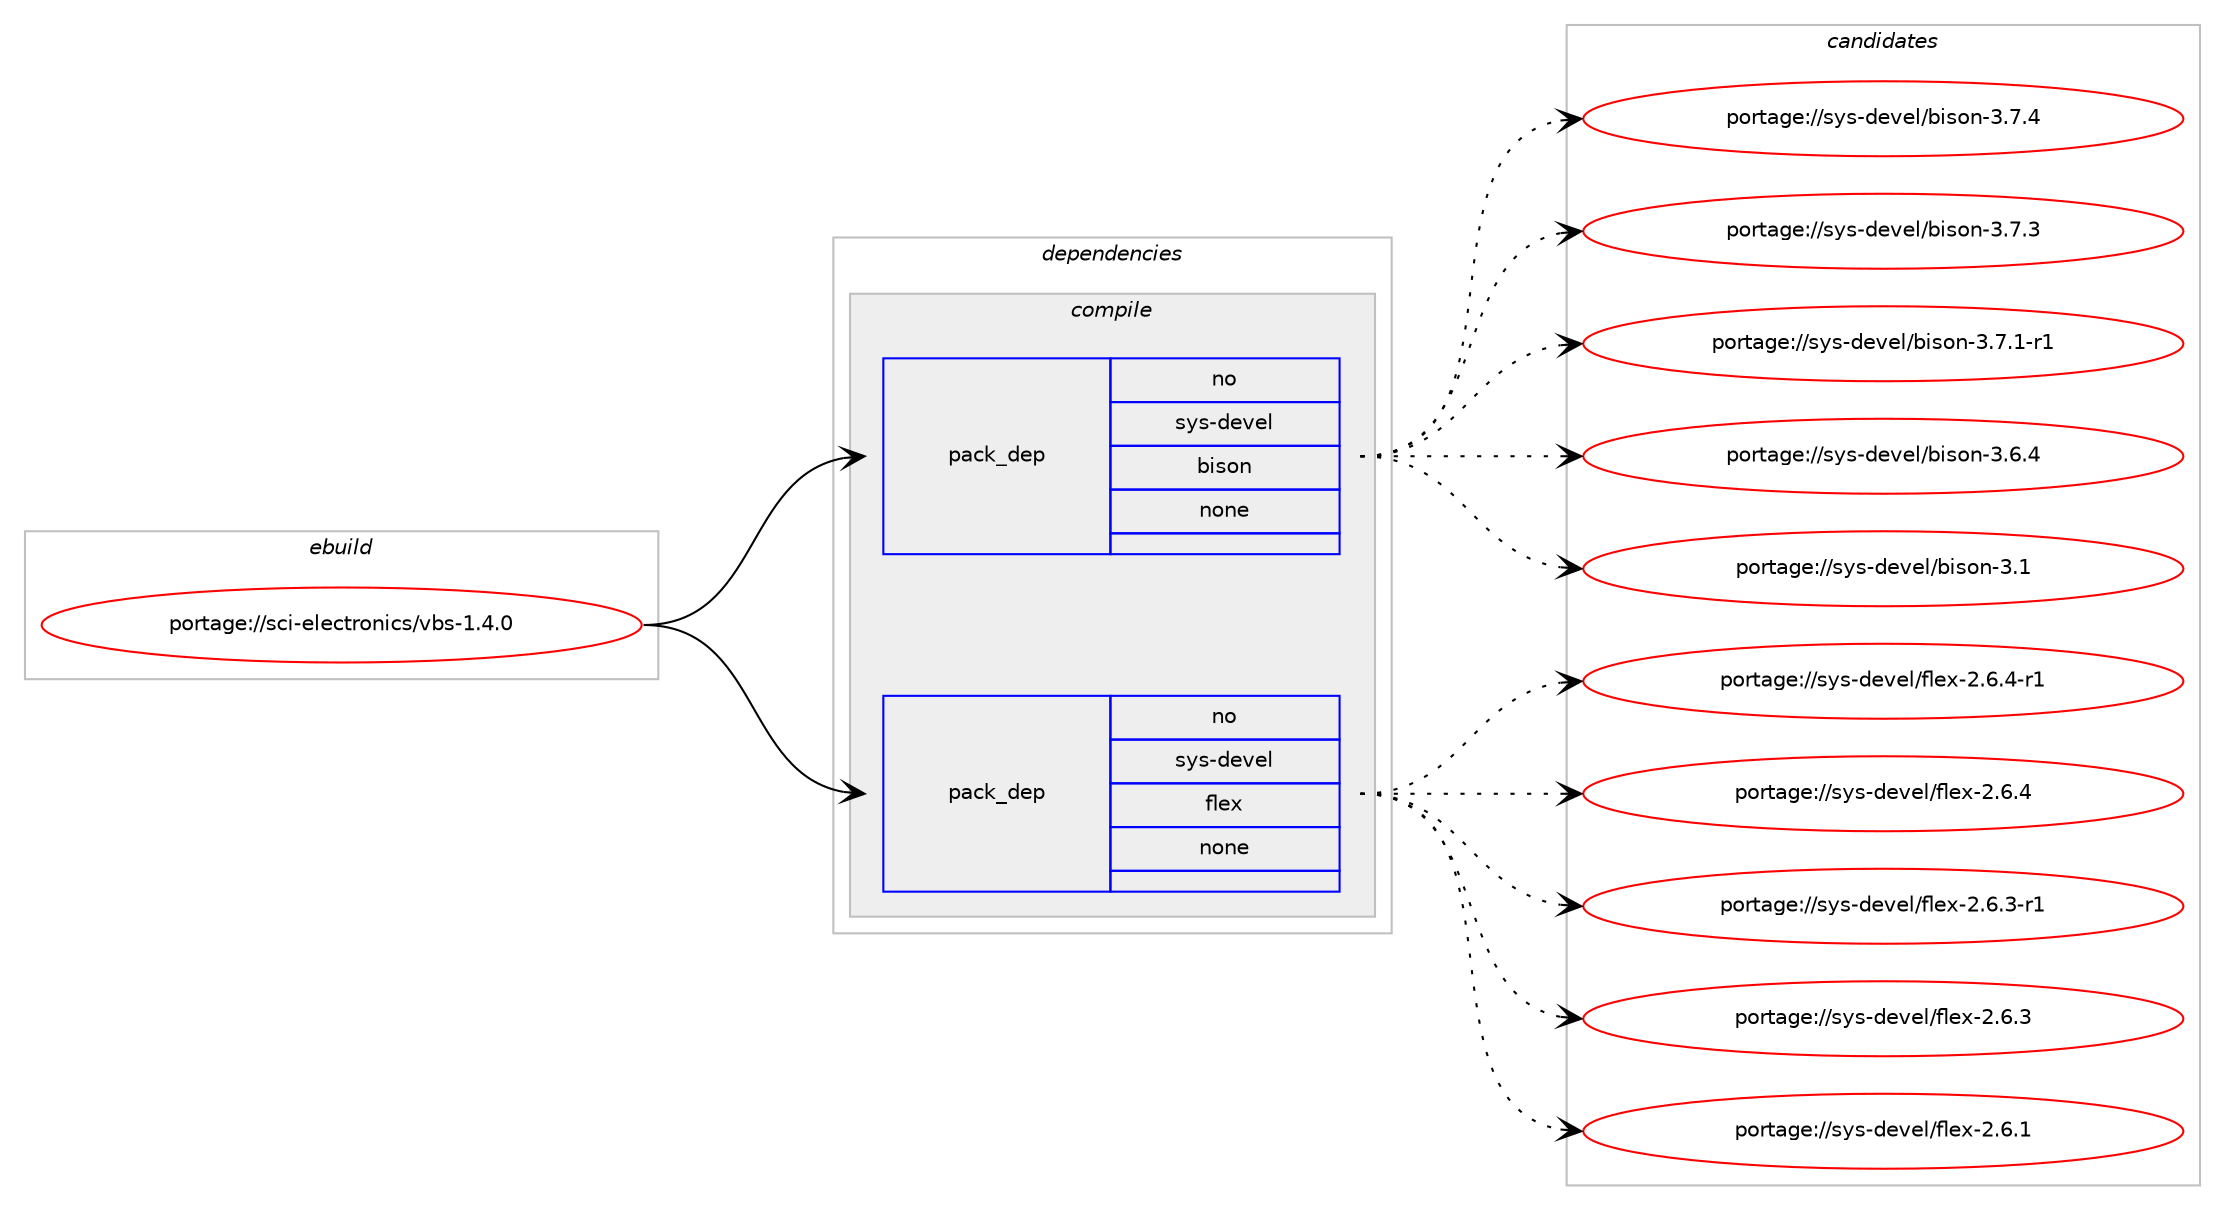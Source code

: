 digraph prolog {

# *************
# Graph options
# *************

newrank=true;
concentrate=true;
compound=true;
graph [rankdir=LR,fontname=Helvetica,fontsize=10,ranksep=1.5];#, ranksep=2.5, nodesep=0.2];
edge  [arrowhead=vee];
node  [fontname=Helvetica,fontsize=10];

# **********
# The ebuild
# **********

subgraph cluster_leftcol {
color=gray;
rank=same;
label=<<i>ebuild</i>>;
id [label="portage://sci-electronics/vbs-1.4.0", color=red, width=4, href="../sci-electronics/vbs-1.4.0.svg"];
}

# ****************
# The dependencies
# ****************

subgraph cluster_midcol {
color=gray;
label=<<i>dependencies</i>>;
subgraph cluster_compile {
fillcolor="#eeeeee";
style=filled;
label=<<i>compile</i>>;
subgraph pack4580 {
dependency6189 [label=<<TABLE BORDER="0" CELLBORDER="1" CELLSPACING="0" CELLPADDING="4" WIDTH="220"><TR><TD ROWSPAN="6" CELLPADDING="30">pack_dep</TD></TR><TR><TD WIDTH="110">no</TD></TR><TR><TD>sys-devel</TD></TR><TR><TD>bison</TD></TR><TR><TD>none</TD></TR><TR><TD></TD></TR></TABLE>>, shape=none, color=blue];
}
id:e -> dependency6189:w [weight=20,style="solid",arrowhead="vee"];
subgraph pack4581 {
dependency6190 [label=<<TABLE BORDER="0" CELLBORDER="1" CELLSPACING="0" CELLPADDING="4" WIDTH="220"><TR><TD ROWSPAN="6" CELLPADDING="30">pack_dep</TD></TR><TR><TD WIDTH="110">no</TD></TR><TR><TD>sys-devel</TD></TR><TR><TD>flex</TD></TR><TR><TD>none</TD></TR><TR><TD></TD></TR></TABLE>>, shape=none, color=blue];
}
id:e -> dependency6190:w [weight=20,style="solid",arrowhead="vee"];
}
subgraph cluster_compileandrun {
fillcolor="#eeeeee";
style=filled;
label=<<i>compile and run</i>>;
}
subgraph cluster_run {
fillcolor="#eeeeee";
style=filled;
label=<<i>run</i>>;
}
}

# **************
# The candidates
# **************

subgraph cluster_choices {
rank=same;
color=gray;
label=<<i>candidates</i>>;

subgraph choice4580 {
color=black;
nodesep=1;
choice115121115451001011181011084798105115111110455146554652 [label="portage://sys-devel/bison-3.7.4", color=red, width=4,href="../sys-devel/bison-3.7.4.svg"];
choice115121115451001011181011084798105115111110455146554651 [label="portage://sys-devel/bison-3.7.3", color=red, width=4,href="../sys-devel/bison-3.7.3.svg"];
choice1151211154510010111810110847981051151111104551465546494511449 [label="portage://sys-devel/bison-3.7.1-r1", color=red, width=4,href="../sys-devel/bison-3.7.1-r1.svg"];
choice115121115451001011181011084798105115111110455146544652 [label="portage://sys-devel/bison-3.6.4", color=red, width=4,href="../sys-devel/bison-3.6.4.svg"];
choice11512111545100101118101108479810511511111045514649 [label="portage://sys-devel/bison-3.1", color=red, width=4,href="../sys-devel/bison-3.1.svg"];
dependency6189:e -> choice115121115451001011181011084798105115111110455146554652:w [style=dotted,weight="100"];
dependency6189:e -> choice115121115451001011181011084798105115111110455146554651:w [style=dotted,weight="100"];
dependency6189:e -> choice1151211154510010111810110847981051151111104551465546494511449:w [style=dotted,weight="100"];
dependency6189:e -> choice115121115451001011181011084798105115111110455146544652:w [style=dotted,weight="100"];
dependency6189:e -> choice11512111545100101118101108479810511511111045514649:w [style=dotted,weight="100"];
}
subgraph choice4581 {
color=black;
nodesep=1;
choice11512111545100101118101108471021081011204550465446524511449 [label="portage://sys-devel/flex-2.6.4-r1", color=red, width=4,href="../sys-devel/flex-2.6.4-r1.svg"];
choice1151211154510010111810110847102108101120455046544652 [label="portage://sys-devel/flex-2.6.4", color=red, width=4,href="../sys-devel/flex-2.6.4.svg"];
choice11512111545100101118101108471021081011204550465446514511449 [label="portage://sys-devel/flex-2.6.3-r1", color=red, width=4,href="../sys-devel/flex-2.6.3-r1.svg"];
choice1151211154510010111810110847102108101120455046544651 [label="portage://sys-devel/flex-2.6.3", color=red, width=4,href="../sys-devel/flex-2.6.3.svg"];
choice1151211154510010111810110847102108101120455046544649 [label="portage://sys-devel/flex-2.6.1", color=red, width=4,href="../sys-devel/flex-2.6.1.svg"];
dependency6190:e -> choice11512111545100101118101108471021081011204550465446524511449:w [style=dotted,weight="100"];
dependency6190:e -> choice1151211154510010111810110847102108101120455046544652:w [style=dotted,weight="100"];
dependency6190:e -> choice11512111545100101118101108471021081011204550465446514511449:w [style=dotted,weight="100"];
dependency6190:e -> choice1151211154510010111810110847102108101120455046544651:w [style=dotted,weight="100"];
dependency6190:e -> choice1151211154510010111810110847102108101120455046544649:w [style=dotted,weight="100"];
}
}

}

